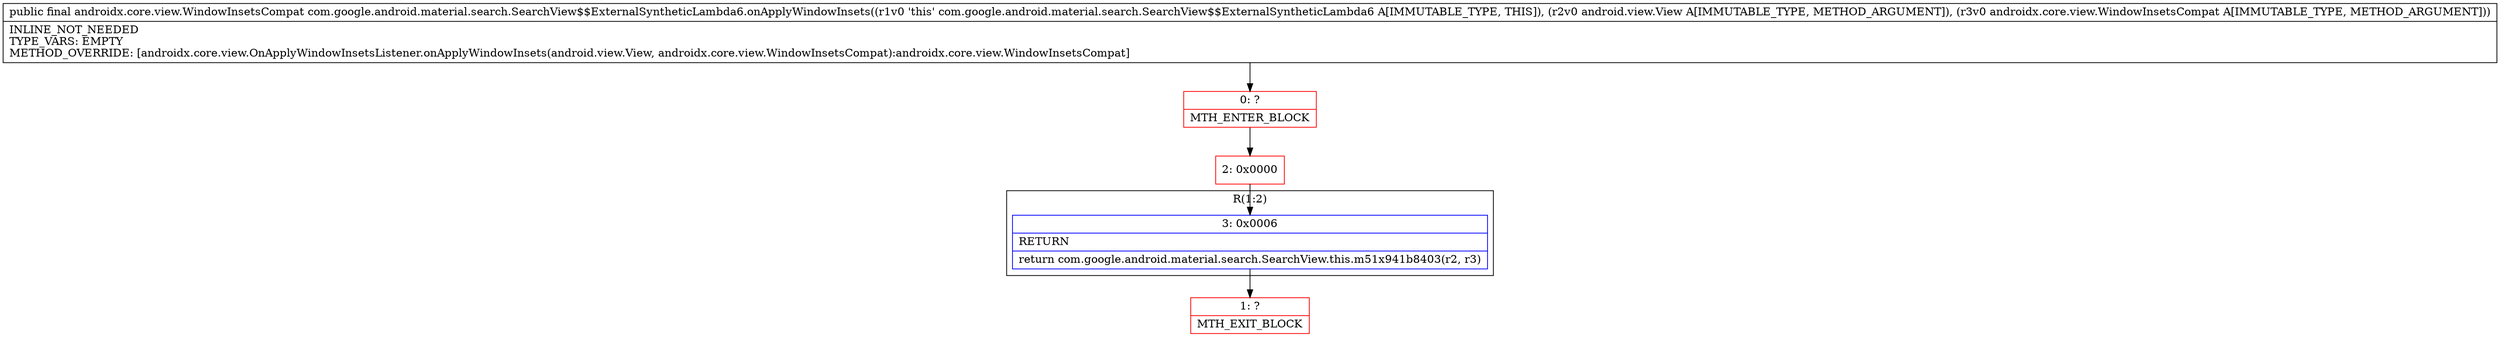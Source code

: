 digraph "CFG forcom.google.android.material.search.SearchView$$ExternalSyntheticLambda6.onApplyWindowInsets(Landroid\/view\/View;Landroidx\/core\/view\/WindowInsetsCompat;)Landroidx\/core\/view\/WindowInsetsCompat;" {
subgraph cluster_Region_1119262986 {
label = "R(1:2)";
node [shape=record,color=blue];
Node_3 [shape=record,label="{3\:\ 0x0006|RETURN\l|return com.google.android.material.search.SearchView.this.m51x941b8403(r2, r3)\l}"];
}
Node_0 [shape=record,color=red,label="{0\:\ ?|MTH_ENTER_BLOCK\l}"];
Node_2 [shape=record,color=red,label="{2\:\ 0x0000}"];
Node_1 [shape=record,color=red,label="{1\:\ ?|MTH_EXIT_BLOCK\l}"];
MethodNode[shape=record,label="{public final androidx.core.view.WindowInsetsCompat com.google.android.material.search.SearchView$$ExternalSyntheticLambda6.onApplyWindowInsets((r1v0 'this' com.google.android.material.search.SearchView$$ExternalSyntheticLambda6 A[IMMUTABLE_TYPE, THIS]), (r2v0 android.view.View A[IMMUTABLE_TYPE, METHOD_ARGUMENT]), (r3v0 androidx.core.view.WindowInsetsCompat A[IMMUTABLE_TYPE, METHOD_ARGUMENT]))  | INLINE_NOT_NEEDED\lTYPE_VARS: EMPTY\lMETHOD_OVERRIDE: [androidx.core.view.OnApplyWindowInsetsListener.onApplyWindowInsets(android.view.View, androidx.core.view.WindowInsetsCompat):androidx.core.view.WindowInsetsCompat]\l}"];
MethodNode -> Node_0;Node_3 -> Node_1;
Node_0 -> Node_2;
Node_2 -> Node_3;
}

